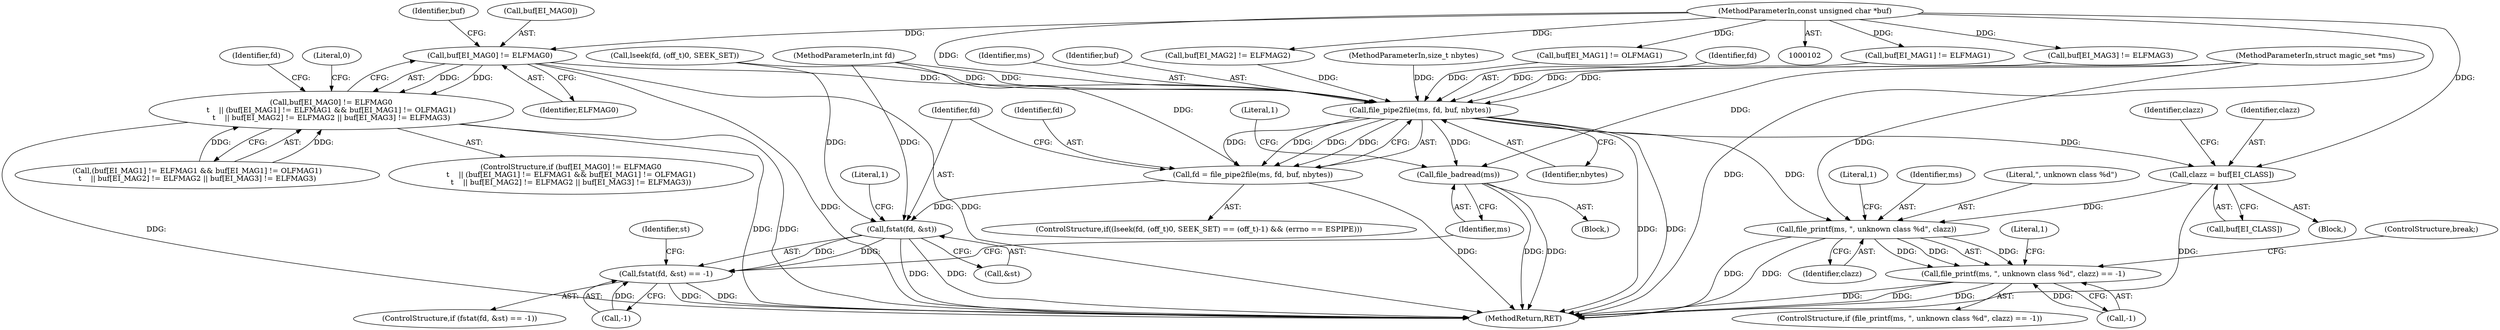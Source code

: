 digraph "0_file_ce90e05774dd77d86cfc8dfa6da57b32816841c4_6@pointer" {
"1000135" [label="(Call,buf[EI_MAG0] != ELFMAG0)"];
"1000105" [label="(MethodParameterIn,const unsigned char *buf)"];
"1000134" [label="(Call,buf[EI_MAG0] != ELFMAG0\n\t    || (buf[EI_MAG1] != ELFMAG1 && buf[EI_MAG1] != OLFMAG1)\n\t    || buf[EI_MAG2] != ELFMAG2 || buf[EI_MAG3] != ELFMAG3)"];
"1000183" [label="(Call,file_pipe2file(ms, fd, buf, nbytes))"];
"1000181" [label="(Call,fd = file_pipe2file(ms, fd, buf, nbytes))"];
"1000190" [label="(Call,fstat(fd, &st))"];
"1000189" [label="(Call,fstat(fd, &st) == -1)"];
"1000197" [label="(Call,file_badread(ms))"];
"1000222" [label="(Call,clazz = buf[EI_CLASS])"];
"1000235" [label="(Call,file_printf(ms, \", unknown class %d\", clazz))"];
"1000234" [label="(Call,file_printf(ms, \", unknown class %d\", clazz) == -1)"];
"1000224" [label="(Call,buf[EI_CLASS])"];
"1000133" [label="(ControlStructure,if (buf[EI_MAG0] != ELFMAG0\n\t    || (buf[EI_MAG1] != ELFMAG1 && buf[EI_MAG1] != OLFMAG1)\n\t    || buf[EI_MAG2] != ELFMAG2 || buf[EI_MAG3] != ELFMAG3))"];
"1000190" [label="(Call,fstat(fd, &st))"];
"1000194" [label="(Call,-1)"];
"1000192" [label="(Call,&st)"];
"1000239" [label="(Call,-1)"];
"1000168" [label="(Call,lseek(fd, (off_t)0, SEEK_SET))"];
"1000134" [label="(Call,buf[EI_MAG0] != ELFMAG0\n\t    || (buf[EI_MAG1] != ELFMAG1 && buf[EI_MAG1] != OLFMAG1)\n\t    || buf[EI_MAG2] != ELFMAG2 || buf[EI_MAG3] != ELFMAG3)"];
"1000184" [label="(Identifier,ms)"];
"1000186" [label="(Identifier,buf)"];
"1000195" [label="(Literal,1)"];
"1000247" [label="(MethodReturn,RET)"];
"1000164" [label="(Literal,0)"];
"1000182" [label="(Identifier,fd)"];
"1000191" [label="(Identifier,fd)"];
"1000142" [label="(Call,buf[EI_MAG1] != ELFMAG1)"];
"1000140" [label="(Call,(buf[EI_MAG1] != ELFMAG1 && buf[EI_MAG1] != OLFMAG1)\n\t    || buf[EI_MAG2] != ELFMAG2 || buf[EI_MAG3] != ELFMAG3)"];
"1000105" [label="(MethodParameterIn,const unsigned char *buf)"];
"1000198" [label="(Identifier,ms)"];
"1000187" [label="(Identifier,nbytes)"];
"1000240" [label="(Literal,1)"];
"1000234" [label="(Call,file_printf(ms, \", unknown class %d\", clazz) == -1)"];
"1000183" [label="(Call,file_pipe2file(ms, fd, buf, nbytes))"];
"1000197" [label="(Call,file_badread(ms))"];
"1000144" [label="(Identifier,buf)"];
"1000201" [label="(Literal,1)"];
"1000236" [label="(Identifier,ms)"];
"1000244" [label="(ControlStructure,break;)"];
"1000189" [label="(Call,fstat(fd, &st) == -1)"];
"1000233" [label="(ControlStructure,if (file_printf(ms, \", unknown class %d\", clazz) == -1))"];
"1000107" [label="(Block,)"];
"1000135" [label="(Call,buf[EI_MAG0] != ELFMAG0)"];
"1000103" [label="(MethodParameterIn,struct magic_set *ms)"];
"1000106" [label="(MethodParameterIn,size_t nbytes)"];
"1000235" [label="(Call,file_printf(ms, \", unknown class %d\", clazz))"];
"1000139" [label="(Identifier,ELFMAG0)"];
"1000237" [label="(Literal,\", unknown class %d\")"];
"1000158" [label="(Call,buf[EI_MAG3] != ELFMAG3)"];
"1000206" [label="(Identifier,st)"];
"1000196" [label="(Block,)"];
"1000228" [label="(Identifier,clazz)"];
"1000153" [label="(Call,buf[EI_MAG2] != ELFMAG2)"];
"1000238" [label="(Identifier,clazz)"];
"1000223" [label="(Identifier,clazz)"];
"1000243" [label="(Literal,1)"];
"1000188" [label="(ControlStructure,if (fstat(fd, &st) == -1))"];
"1000147" [label="(Call,buf[EI_MAG1] != OLFMAG1)"];
"1000181" [label="(Call,fd = file_pipe2file(ms, fd, buf, nbytes))"];
"1000222" [label="(Call,clazz = buf[EI_CLASS])"];
"1000104" [label="(MethodParameterIn,int fd)"];
"1000185" [label="(Identifier,fd)"];
"1000169" [label="(Identifier,fd)"];
"1000165" [label="(ControlStructure,if((lseek(fd, (off_t)0, SEEK_SET) == (off_t)-1) && (errno == ESPIPE)))"];
"1000136" [label="(Call,buf[EI_MAG0])"];
"1000135" -> "1000134"  [label="AST: "];
"1000135" -> "1000139"  [label="CFG: "];
"1000136" -> "1000135"  [label="AST: "];
"1000139" -> "1000135"  [label="AST: "];
"1000144" -> "1000135"  [label="CFG: "];
"1000134" -> "1000135"  [label="CFG: "];
"1000135" -> "1000247"  [label="DDG: "];
"1000135" -> "1000247"  [label="DDG: "];
"1000135" -> "1000134"  [label="DDG: "];
"1000135" -> "1000134"  [label="DDG: "];
"1000105" -> "1000135"  [label="DDG: "];
"1000135" -> "1000183"  [label="DDG: "];
"1000105" -> "1000102"  [label="AST: "];
"1000105" -> "1000247"  [label="DDG: "];
"1000105" -> "1000142"  [label="DDG: "];
"1000105" -> "1000147"  [label="DDG: "];
"1000105" -> "1000153"  [label="DDG: "];
"1000105" -> "1000158"  [label="DDG: "];
"1000105" -> "1000183"  [label="DDG: "];
"1000105" -> "1000222"  [label="DDG: "];
"1000134" -> "1000133"  [label="AST: "];
"1000134" -> "1000140"  [label="CFG: "];
"1000140" -> "1000134"  [label="AST: "];
"1000164" -> "1000134"  [label="CFG: "];
"1000169" -> "1000134"  [label="CFG: "];
"1000134" -> "1000247"  [label="DDG: "];
"1000134" -> "1000247"  [label="DDG: "];
"1000134" -> "1000247"  [label="DDG: "];
"1000140" -> "1000134"  [label="DDG: "];
"1000140" -> "1000134"  [label="DDG: "];
"1000183" -> "1000181"  [label="AST: "];
"1000183" -> "1000187"  [label="CFG: "];
"1000184" -> "1000183"  [label="AST: "];
"1000185" -> "1000183"  [label="AST: "];
"1000186" -> "1000183"  [label="AST: "];
"1000187" -> "1000183"  [label="AST: "];
"1000181" -> "1000183"  [label="CFG: "];
"1000183" -> "1000247"  [label="DDG: "];
"1000183" -> "1000247"  [label="DDG: "];
"1000183" -> "1000181"  [label="DDG: "];
"1000183" -> "1000181"  [label="DDG: "];
"1000183" -> "1000181"  [label="DDG: "];
"1000183" -> "1000181"  [label="DDG: "];
"1000103" -> "1000183"  [label="DDG: "];
"1000168" -> "1000183"  [label="DDG: "];
"1000104" -> "1000183"  [label="DDG: "];
"1000158" -> "1000183"  [label="DDG: "];
"1000147" -> "1000183"  [label="DDG: "];
"1000153" -> "1000183"  [label="DDG: "];
"1000142" -> "1000183"  [label="DDG: "];
"1000106" -> "1000183"  [label="DDG: "];
"1000183" -> "1000197"  [label="DDG: "];
"1000183" -> "1000222"  [label="DDG: "];
"1000183" -> "1000235"  [label="DDG: "];
"1000181" -> "1000165"  [label="AST: "];
"1000182" -> "1000181"  [label="AST: "];
"1000191" -> "1000181"  [label="CFG: "];
"1000181" -> "1000247"  [label="DDG: "];
"1000104" -> "1000181"  [label="DDG: "];
"1000181" -> "1000190"  [label="DDG: "];
"1000190" -> "1000189"  [label="AST: "];
"1000190" -> "1000192"  [label="CFG: "];
"1000191" -> "1000190"  [label="AST: "];
"1000192" -> "1000190"  [label="AST: "];
"1000195" -> "1000190"  [label="CFG: "];
"1000190" -> "1000247"  [label="DDG: "];
"1000190" -> "1000247"  [label="DDG: "];
"1000190" -> "1000189"  [label="DDG: "];
"1000190" -> "1000189"  [label="DDG: "];
"1000168" -> "1000190"  [label="DDG: "];
"1000104" -> "1000190"  [label="DDG: "];
"1000189" -> "1000188"  [label="AST: "];
"1000189" -> "1000194"  [label="CFG: "];
"1000194" -> "1000189"  [label="AST: "];
"1000198" -> "1000189"  [label="CFG: "];
"1000206" -> "1000189"  [label="CFG: "];
"1000189" -> "1000247"  [label="DDG: "];
"1000189" -> "1000247"  [label="DDG: "];
"1000194" -> "1000189"  [label="DDG: "];
"1000197" -> "1000196"  [label="AST: "];
"1000197" -> "1000198"  [label="CFG: "];
"1000198" -> "1000197"  [label="AST: "];
"1000201" -> "1000197"  [label="CFG: "];
"1000197" -> "1000247"  [label="DDG: "];
"1000197" -> "1000247"  [label="DDG: "];
"1000103" -> "1000197"  [label="DDG: "];
"1000222" -> "1000107"  [label="AST: "];
"1000222" -> "1000224"  [label="CFG: "];
"1000223" -> "1000222"  [label="AST: "];
"1000224" -> "1000222"  [label="AST: "];
"1000228" -> "1000222"  [label="CFG: "];
"1000222" -> "1000247"  [label="DDG: "];
"1000222" -> "1000235"  [label="DDG: "];
"1000235" -> "1000234"  [label="AST: "];
"1000235" -> "1000238"  [label="CFG: "];
"1000236" -> "1000235"  [label="AST: "];
"1000237" -> "1000235"  [label="AST: "];
"1000238" -> "1000235"  [label="AST: "];
"1000240" -> "1000235"  [label="CFG: "];
"1000235" -> "1000247"  [label="DDG: "];
"1000235" -> "1000247"  [label="DDG: "];
"1000235" -> "1000234"  [label="DDG: "];
"1000235" -> "1000234"  [label="DDG: "];
"1000235" -> "1000234"  [label="DDG: "];
"1000103" -> "1000235"  [label="DDG: "];
"1000234" -> "1000233"  [label="AST: "];
"1000234" -> "1000239"  [label="CFG: "];
"1000239" -> "1000234"  [label="AST: "];
"1000243" -> "1000234"  [label="CFG: "];
"1000244" -> "1000234"  [label="CFG: "];
"1000234" -> "1000247"  [label="DDG: "];
"1000234" -> "1000247"  [label="DDG: "];
"1000234" -> "1000247"  [label="DDG: "];
"1000239" -> "1000234"  [label="DDG: "];
}
